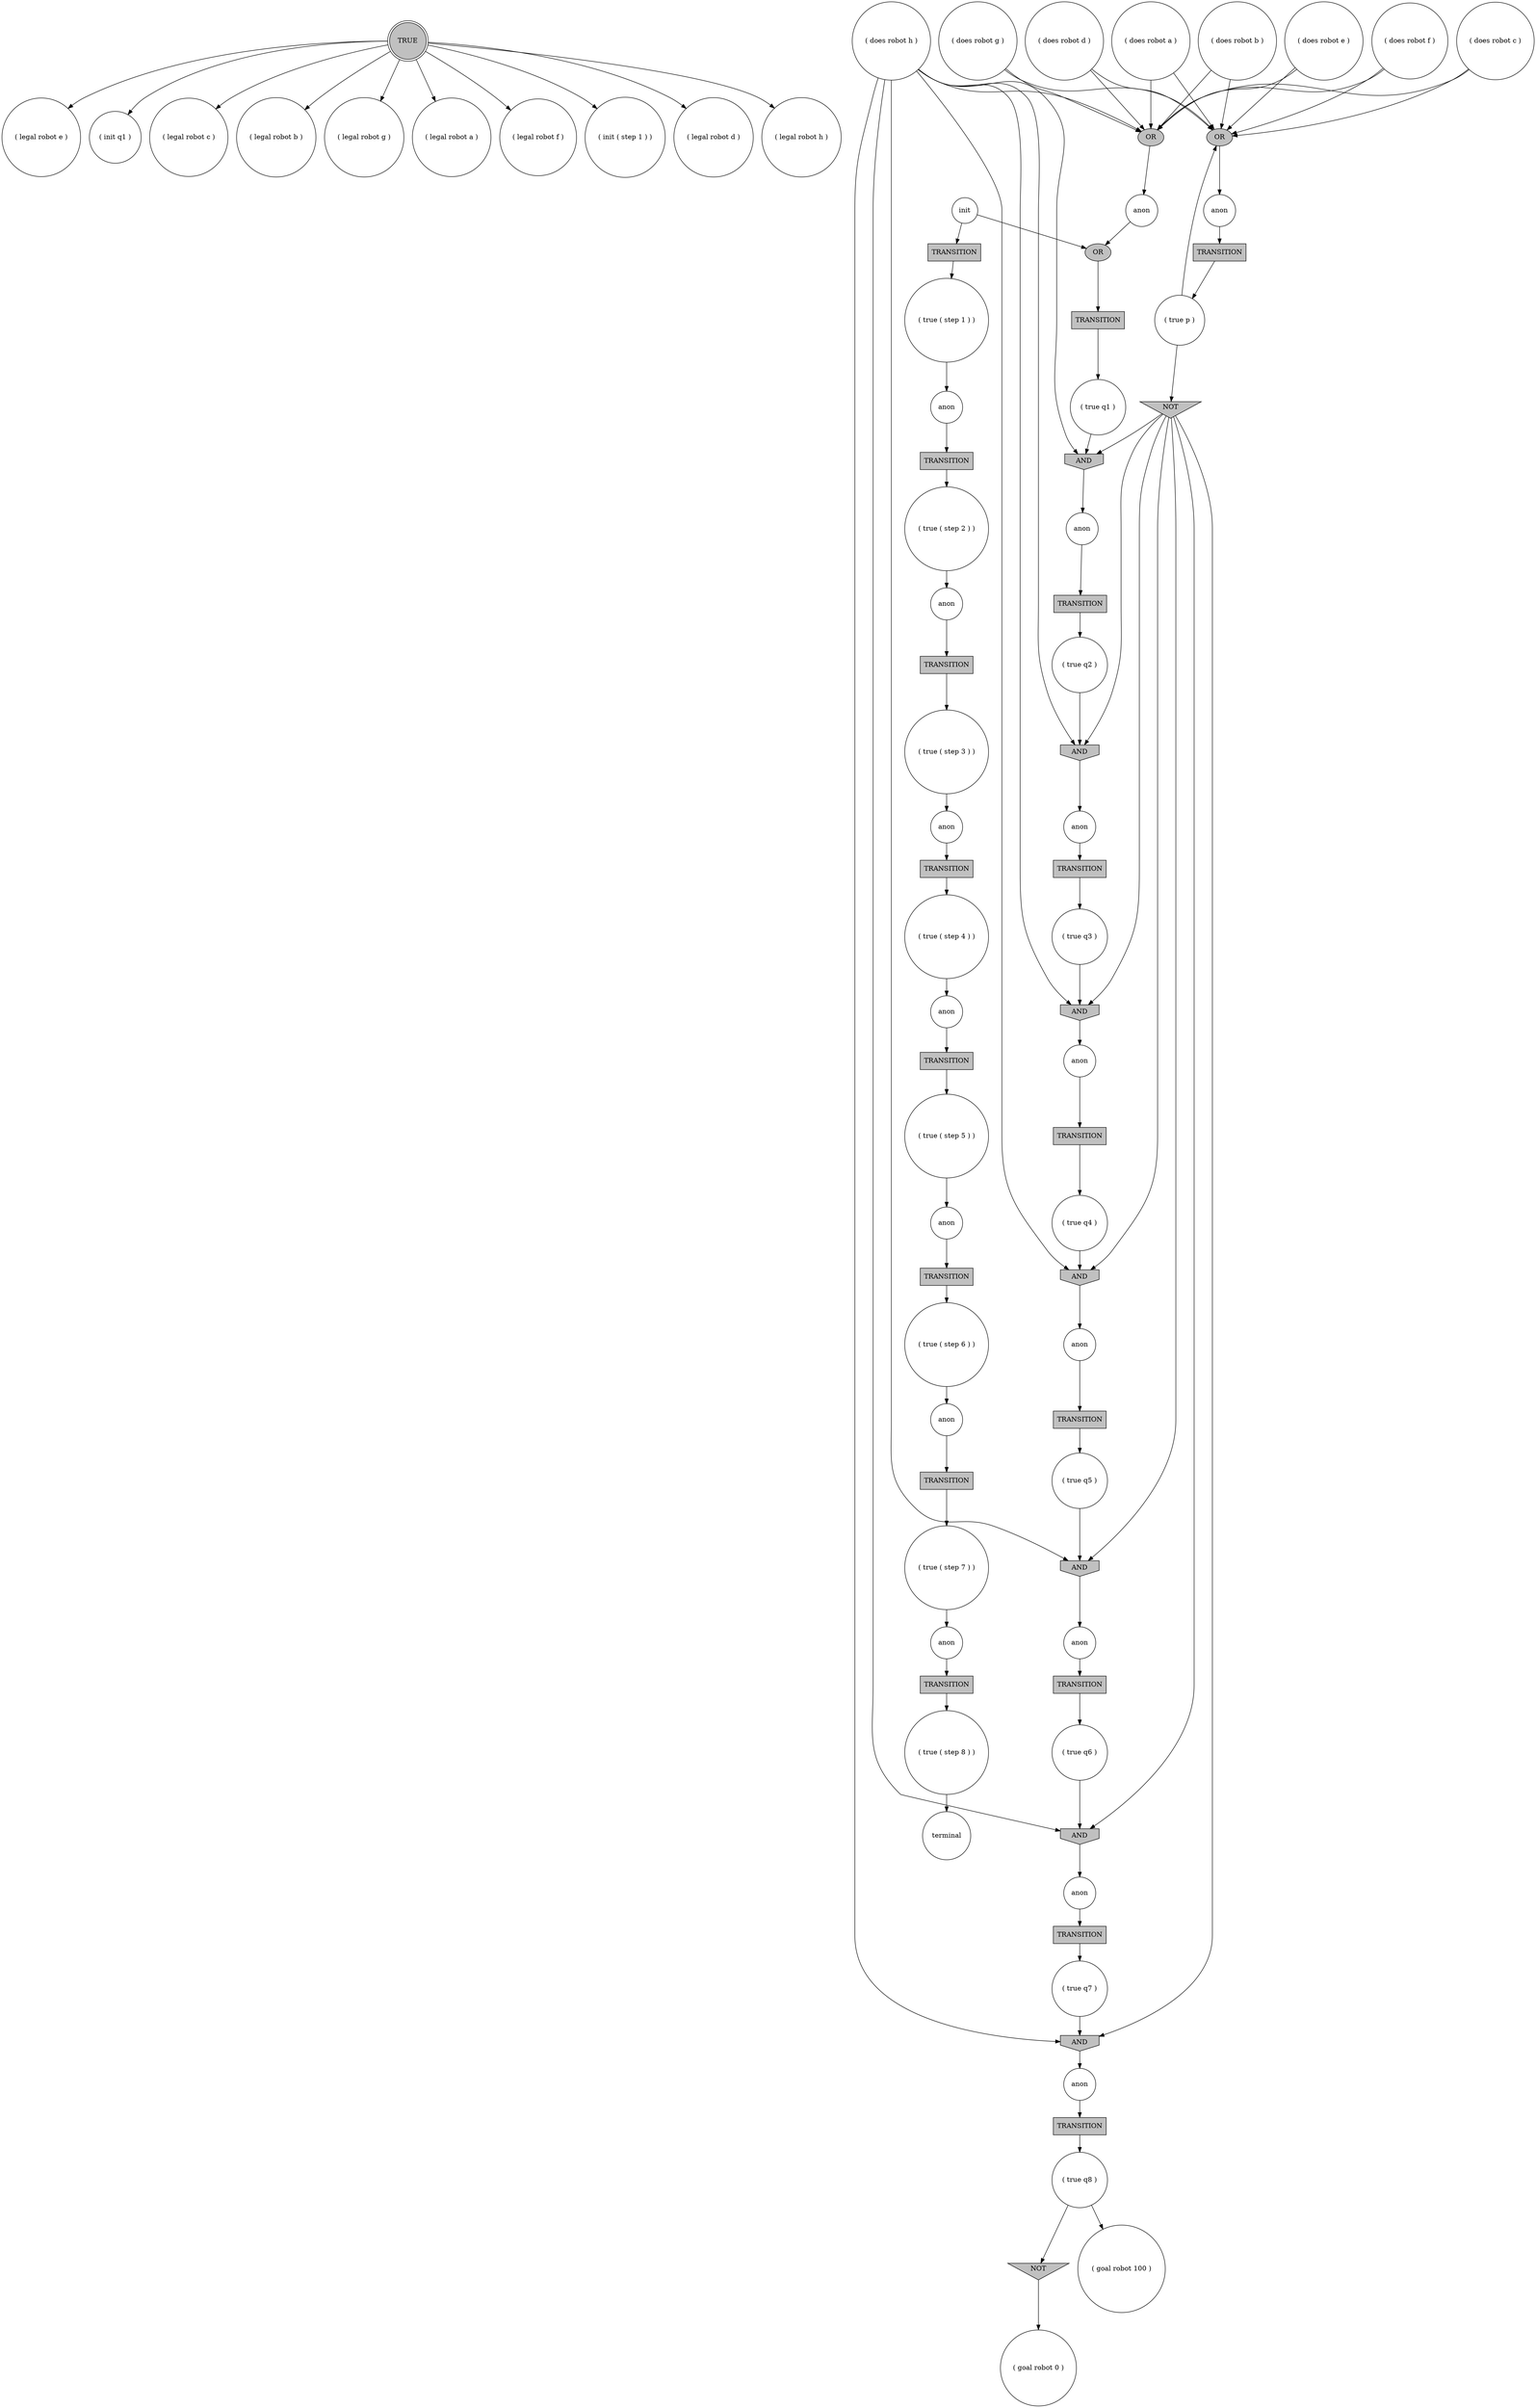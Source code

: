 digraph propNet
{
	"@4b7a9b7a"[shape=circle, style= filled, fillcolor=white, label="( legal robot e )"]; 
	"@68f52374"[shape=invhouse, style= filled, fillcolor=grey, label="AND"]; "@68f52374"->"@7bc8585"; 
	"@72942d95"[shape=box, style= filled, fillcolor=grey, label="TRANSITION"]; "@72942d95"->"@2e7aaef5"; 
	"@30a3b6a0"[shape=circle, style= filled, fillcolor=white, label="( true ( step 2 ) )"]; "@30a3b6a0"->"@17dc5902"; 
	"@48017787"[shape=invhouse, style= filled, fillcolor=grey, label="AND"]; "@48017787"->"@5af13c7e"; 
	"@13d3ea55"[shape=circle, style= filled, fillcolor=white, label="( init q1 )"]; 
	"@31db78d3"[shape=invtriangle, style= filled, fillcolor=grey, label="NOT"]; "@31db78d3"->"@74340e2d"; "@31db78d3"->"@68f52374"; "@31db78d3"->"@5e9fc96a"; "@31db78d3"->"@63646901"; "@31db78d3"->"@48017787"; "@31db78d3"->"@7a8f6347"; "@31db78d3"->"@2f162029"; 
	"@5967d2ee"[shape=circle, style= filled, fillcolor=white, label="( does robot h )"]; "@5967d2ee"->"@74340e2d"; "@5967d2ee"->"@68f52374"; "@5967d2ee"->"@5e9fc96a"; "@5967d2ee"->"@63646901"; "@5967d2ee"->"@48017787"; "@5967d2ee"->"@7a8f6347"; "@5967d2ee"->"@2f162029"; "@5967d2ee"->"@47d9b488"; 
	"@7c3cb2b0"[shape=circle, style= filled, fillcolor=white, label="anon"]; "@7c3cb2b0"->"@47c08055"; 
	"@50349339"[shape=circle, style= filled, fillcolor=white, label="anon"]; "@50349339"->"@462686d8"; 
	"@2b4292cc"[shape=circle, style= filled, fillcolor=white, label="anon"]; "@2b4292cc"->"@4c510760"; 
	"@2e7aaef5"[shape=circle, style= filled, fillcolor=white, label="( true q3 )"]; "@2e7aaef5"->"@5e9fc96a"; 
	"@5af13c7e"[shape=circle, style= filled, fillcolor=white, label="anon"]; "@5af13c7e"->"@363a5ea0"; 
	"@a5fea50"[shape=circle, style= filled, fillcolor=white, label="anon"]; "@a5fea50"->"@35c6e526"; 
	"@27bb3134"[shape=box, style= filled, fillcolor=grey, label="TRANSITION"]; "@27bb3134"->"@4c819647"; 
	"@4541ebce"[shape=circle, style= filled, fillcolor=white, label="( legal robot c )"]; 
	"@2dc54757"[shape=circle, style= filled, fillcolor=white, label="( does robot e )"]; "@2dc54757"->"@32a1c5e6"; "@2dc54757"->"@47d9b488"; 
	"@52bd72af"[shape=circle, style= filled, fillcolor=white, label="( true ( step 3 ) )"]; "@52bd72af"->"@2499b3c4"; 
	"@65b9e48"[shape=box, style= filled, fillcolor=grey, label="TRANSITION"]; "@65b9e48"->"@52bd72af"; 
	"@47c08055"[shape=box, style= filled, fillcolor=grey, label="TRANSITION"]; "@47c08055"->"@30a3b6a0"; 
	"@608f8018"[shape=circle, style= filled, fillcolor=white, label="( true p )"]; "@608f8018"->"@31db78d3"; "@608f8018"->"@32a1c5e6"; 
	"@7027833f"[shape=circle, style= filled, fillcolor=white, label="( does robot f )"]; "@7027833f"->"@32a1c5e6"; "@7027833f"->"@47d9b488"; 
	"@74340e2d"[shape=invhouse, style= filled, fillcolor=grey, label="AND"]; "@74340e2d"->"@1af328de"; 
	"@10c7a35d"[shape=circle, style= filled, fillcolor=white, label="anon"]; "@10c7a35d"->"@f66b15"; 
	"@363a5ea0"[shape=box, style= filled, fillcolor=grey, label="TRANSITION"]; "@363a5ea0"->"@4c0e4b52"; 
	"@7a14e289"[shape=box, style= filled, fillcolor=grey, label="TRANSITION"]; "@7a14e289"->"@393d45c9"; 
	"@2e45e55a"[shape=circle, style= filled, fillcolor=white, label="( legal robot b )"]; 
	"@60897d2a"[shape=circle, style= filled, fillcolor=white, label="( does robot c )"]; "@60897d2a"->"@32a1c5e6"; "@60897d2a"->"@47d9b488"; 
	"@5dabda83"[shape=box, style= filled, fillcolor=grey, label="TRANSITION"]; "@5dabda83"->"@2962fc2c"; 
	"@5becd545"[shape=circle, style= filled, fillcolor=white, label="( does robot g )"]; "@5becd545"->"@32a1c5e6"; "@5becd545"->"@47d9b488"; 
	"@1af328de"[shape=circle, style= filled, fillcolor=white, label="anon"]; "@1af328de"->"@5dabda83"; 
	"@33b6441b"[shape=box, style= filled, fillcolor=grey, label="TRANSITION"]; "@33b6441b"->"@608f8018"; 
	"@1fcf9c61"[shape=circle, style= filled, fillcolor=white, label="( goal robot 0 )"]; 
	"@51970db9"[shape=circle, style= filled, fillcolor=white, label="( legal robot g )"]; 
	"@5b9d152c"[shape=circle, style= filled, fillcolor=white, label="( true ( step 4 ) )"]; "@5b9d152c"->"@8af6aef"; 
	"@4c510760"[shape=box, style= filled, fillcolor=grey, label="TRANSITION"]; "@4c510760"->"@740453b8"; 
	"@740212b4"[shape=circle, style= filled, fillcolor=white, label="init"]; "@740212b4"->"@462686d8"; "@740212b4"->"@501bd5c1"; 
	"@5bef6f56"[shape=circle, style= filled, fillcolor=white, label="( true q5 )"]; "@5bef6f56"->"@48017787"; 
	"@7bc8585"[shape=circle, style= filled, fillcolor=white, label="anon"]; "@7bc8585"->"@72942d95"; 
	"@740453b8"[shape=circle, style= filled, fillcolor=white, label="( true q8 )"]; "@740453b8"->"@383118ec"; "@740453b8"->"@9e28f96"; 
	"@694525fb"[shape=box, style= filled, fillcolor=grey, label="TRANSITION"]; "@694525fb"->"@5bef6f56"; 
	"@2f162029"[shape=invhouse, style= filled, fillcolor=grey, label="AND"]; "@2f162029"->"@2b4292cc"; 
	"@8af6aef"[shape=circle, style= filled, fillcolor=white, label="anon"]; "@8af6aef"->"@27bb3134"; 
	"@358c904f"[shape=circle, style= filled, fillcolor=white, label="( does robot d )"]; "@358c904f"->"@32a1c5e6"; "@358c904f"->"@47d9b488"; 
	"@7d441a87"[shape=circle, style= filled, fillcolor=white, label="( true q1 )"]; "@7d441a87"->"@74340e2d"; 
	"@39150fd6"[shape=box, style= filled, fillcolor=grey, label="TRANSITION"]; "@39150fd6"->"@7d441a87"; 
	"@4c819647"[shape=circle, style= filled, fillcolor=white, label="( true ( step 5 ) )"]; "@4c819647"->"@e4ff1b3"; 
	"@32a1c5e6"[shape=ellipse, style= filled, fillcolor=grey, label="OR"]; "@32a1c5e6"->"@73e56310"; 
	"@7a8f6347"[shape=invhouse, style= filled, fillcolor=grey, label="AND"]; "@7a8f6347"->"@793c8375"; 
	"@793c8375"[shape=circle, style= filled, fillcolor=white, label="anon"]; "@793c8375"->"@7a14e289"; 
	"@7bae9264"[shape=circle, style= filled, fillcolor=white, label="( legal robot a )"]; 
	"@62f211bf"[shape=circle, style= filled, fillcolor=white, label="terminal"]; 
	"@2962fc2c"[shape=circle, style= filled, fillcolor=white, label="( true q2 )"]; "@2962fc2c"->"@68f52374"; 
	"@671a8854"[shape=circle, style= filled, fillcolor=white, label="( true ( step 7 ) )"]; "@671a8854"->"@a5fea50"; 
	"@7251bf9e"[shape=circle, style= filled, fillcolor=white, label="( legal robot f )"]; 
	"@3b7b3f2b"[shape=box, style= filled, fillcolor=grey, label="TRANSITION"]; "@3b7b3f2b"->"@5b9d152c"; 
	"@12bda26d"[shape=circle, style= filled, fillcolor=white, label="( init ( step 1 ) )"]; 
	"@47d9b488"[shape=ellipse, style= filled, fillcolor=grey, label="OR"]; "@47d9b488"->"@50349339"; 
	"@17eeeeb8"[shape=circle, style= filled, fillcolor=white, label="( true q4 )"]; "@17eeeeb8"->"@63646901"; 
	"@649064c7"[shape=circle, style= filled, fillcolor=white, label="( legal robot d )"]; 
	"@171dee45"[shape=circle, style= filled, fillcolor=white, label="( true ( step 8 ) )"]; "@171dee45"->"@62f211bf"; 
	"@501bd5c1"[shape=box, style= filled, fillcolor=grey, label="TRANSITION"]; "@501bd5c1"->"@61ba2fc1"; 
	"@4c0e4b52"[shape=circle, style= filled, fillcolor=white, label="( true q6 )"]; "@4c0e4b52"->"@7a8f6347"; 
	"@608c17d0"[shape=circle, style= filled, fillcolor=white, label="anon"]; "@608c17d0"->"@694525fb"; 
	"@2499b3c4"[shape=circle, style= filled, fillcolor=white, label="anon"]; "@2499b3c4"->"@3b7b3f2b"; 
	"@383118ec"[shape=invtriangle, style= filled, fillcolor=grey, label="NOT"]; "@383118ec"->"@1fcf9c61"; 
	"@17dc5902"[shape=circle, style= filled, fillcolor=white, label="anon"]; "@17dc5902"->"@65b9e48"; 
	"@3500025e"[shape=circle, style= filled, fillcolor=white, label="( true ( step 6 ) )"]; "@3500025e"->"@10c7a35d"; 
	"@35c6e526"[shape=box, style= filled, fillcolor=grey, label="TRANSITION"]; "@35c6e526"->"@171dee45"; 
	"@f66b15"[shape=box, style= filled, fillcolor=grey, label="TRANSITION"]; "@f66b15"->"@671a8854"; 
	"@55f0f393"[shape=box, style= filled, fillcolor=grey, label="TRANSITION"]; "@55f0f393"->"@17eeeeb8"; 
	"@63646901"[shape=invhouse, style= filled, fillcolor=grey, label="AND"]; "@63646901"->"@608c17d0"; 
	"@393d45c9"[shape=circle, style= filled, fillcolor=white, label="( true q7 )"]; "@393d45c9"->"@2f162029"; 
	"@9e28f96"[shape=circle, style= filled, fillcolor=white, label="( goal robot 100 )"]; 
	"@73e56310"[shape=circle, style= filled, fillcolor=white, label="anon"]; "@73e56310"->"@33b6441b"; 
	"@5e9fc96a"[shape=invhouse, style= filled, fillcolor=grey, label="AND"]; "@5e9fc96a"->"@a54e3ac"; 
	"@10b148c4"[shape=circle, style= filled, fillcolor=white, label="( legal robot h )"]; 
	"@a54e3ac"[shape=circle, style= filled, fillcolor=white, label="anon"]; "@a54e3ac"->"@55f0f393"; 
	"@7c9aae63"[shape=circle, style= filled, fillcolor=white, label="( does robot a )"]; "@7c9aae63"->"@32a1c5e6"; "@7c9aae63"->"@47d9b488"; 
	"@341858e2"[shape=circle, style= filled, fillcolor=white, label="( does robot b )"]; "@341858e2"->"@32a1c5e6"; "@341858e2"->"@47d9b488"; 
	"@61ba2fc1"[shape=circle, style= filled, fillcolor=white, label="( true ( step 1 ) )"]; "@61ba2fc1"->"@7c3cb2b0"; 
	"@518cd577"[shape=box, style= filled, fillcolor=grey, label="TRANSITION"]; "@518cd577"->"@3500025e"; 
	"@e4ff1b3"[shape=circle, style= filled, fillcolor=white, label="anon"]; "@e4ff1b3"->"@518cd577"; 
	"@462686d8"[shape=ellipse, style= filled, fillcolor=grey, label="OR"]; "@462686d8"->"@39150fd6"; 
	"@1ef0d00f"[shape=doublecircle, style= filled, fillcolor=grey, label="TRUE"]; "@1ef0d00f"->"@10b148c4"; "@1ef0d00f"->"@7251bf9e"; "@1ef0d00f"->"@4541ebce"; "@1ef0d00f"->"@4b7a9b7a"; "@1ef0d00f"->"@51970db9"; "@1ef0d00f"->"@2e45e55a"; "@1ef0d00f"->"@649064c7"; "@1ef0d00f"->"@7bae9264"; "@1ef0d00f"->"@12bda26d"; "@1ef0d00f"->"@13d3ea55"; 
}